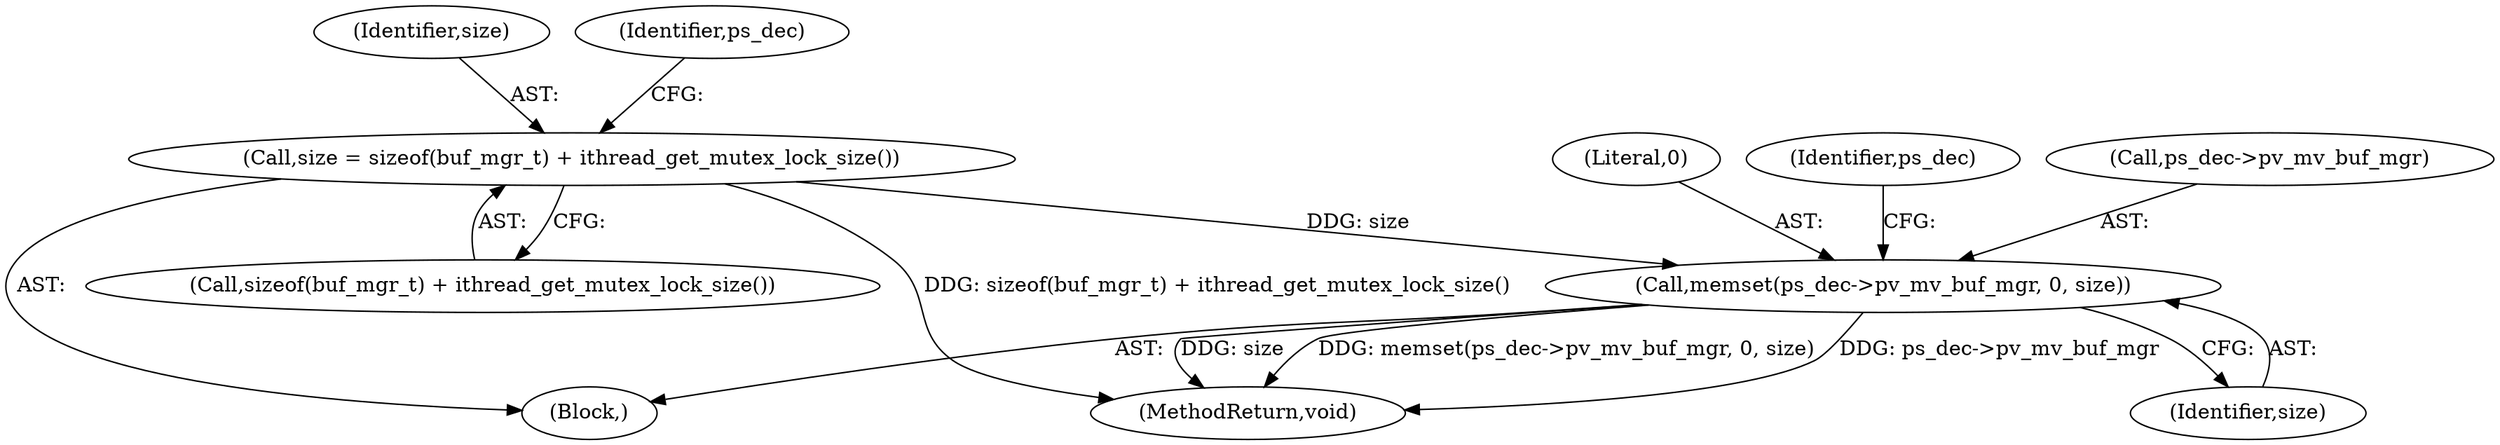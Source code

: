 digraph "0_Android_cc676ebd95247646e67907ccab150fb77a847335@API" {
"1000259" [label="(Call,memset(ps_dec->pv_mv_buf_mgr, 0, size))"];
"1000253" [label="(Call,size = sizeof(buf_mgr_t) + ithread_get_mutex_lock_size())"];
"1000263" [label="(Literal,0)"];
"1000266" [label="(Identifier,ps_dec)"];
"1000254" [label="(Identifier,size)"];
"1000260" [label="(Call,ps_dec->pv_mv_buf_mgr)"];
"1000261" [label="(Identifier,ps_dec)"];
"1000963" [label="(MethodReturn,void)"];
"1000255" [label="(Call,sizeof(buf_mgr_t) + ithread_get_mutex_lock_size())"];
"1000259" [label="(Call,memset(ps_dec->pv_mv_buf_mgr, 0, size))"];
"1000121" [label="(Block,)"];
"1000253" [label="(Call,size = sizeof(buf_mgr_t) + ithread_get_mutex_lock_size())"];
"1000264" [label="(Identifier,size)"];
"1000259" -> "1000121"  [label="AST: "];
"1000259" -> "1000264"  [label="CFG: "];
"1000260" -> "1000259"  [label="AST: "];
"1000263" -> "1000259"  [label="AST: "];
"1000264" -> "1000259"  [label="AST: "];
"1000266" -> "1000259"  [label="CFG: "];
"1000259" -> "1000963"  [label="DDG: memset(ps_dec->pv_mv_buf_mgr, 0, size)"];
"1000259" -> "1000963"  [label="DDG: ps_dec->pv_mv_buf_mgr"];
"1000259" -> "1000963"  [label="DDG: size"];
"1000253" -> "1000259"  [label="DDG: size"];
"1000253" -> "1000121"  [label="AST: "];
"1000253" -> "1000255"  [label="CFG: "];
"1000254" -> "1000253"  [label="AST: "];
"1000255" -> "1000253"  [label="AST: "];
"1000261" -> "1000253"  [label="CFG: "];
"1000253" -> "1000963"  [label="DDG: sizeof(buf_mgr_t) + ithread_get_mutex_lock_size()"];
}
